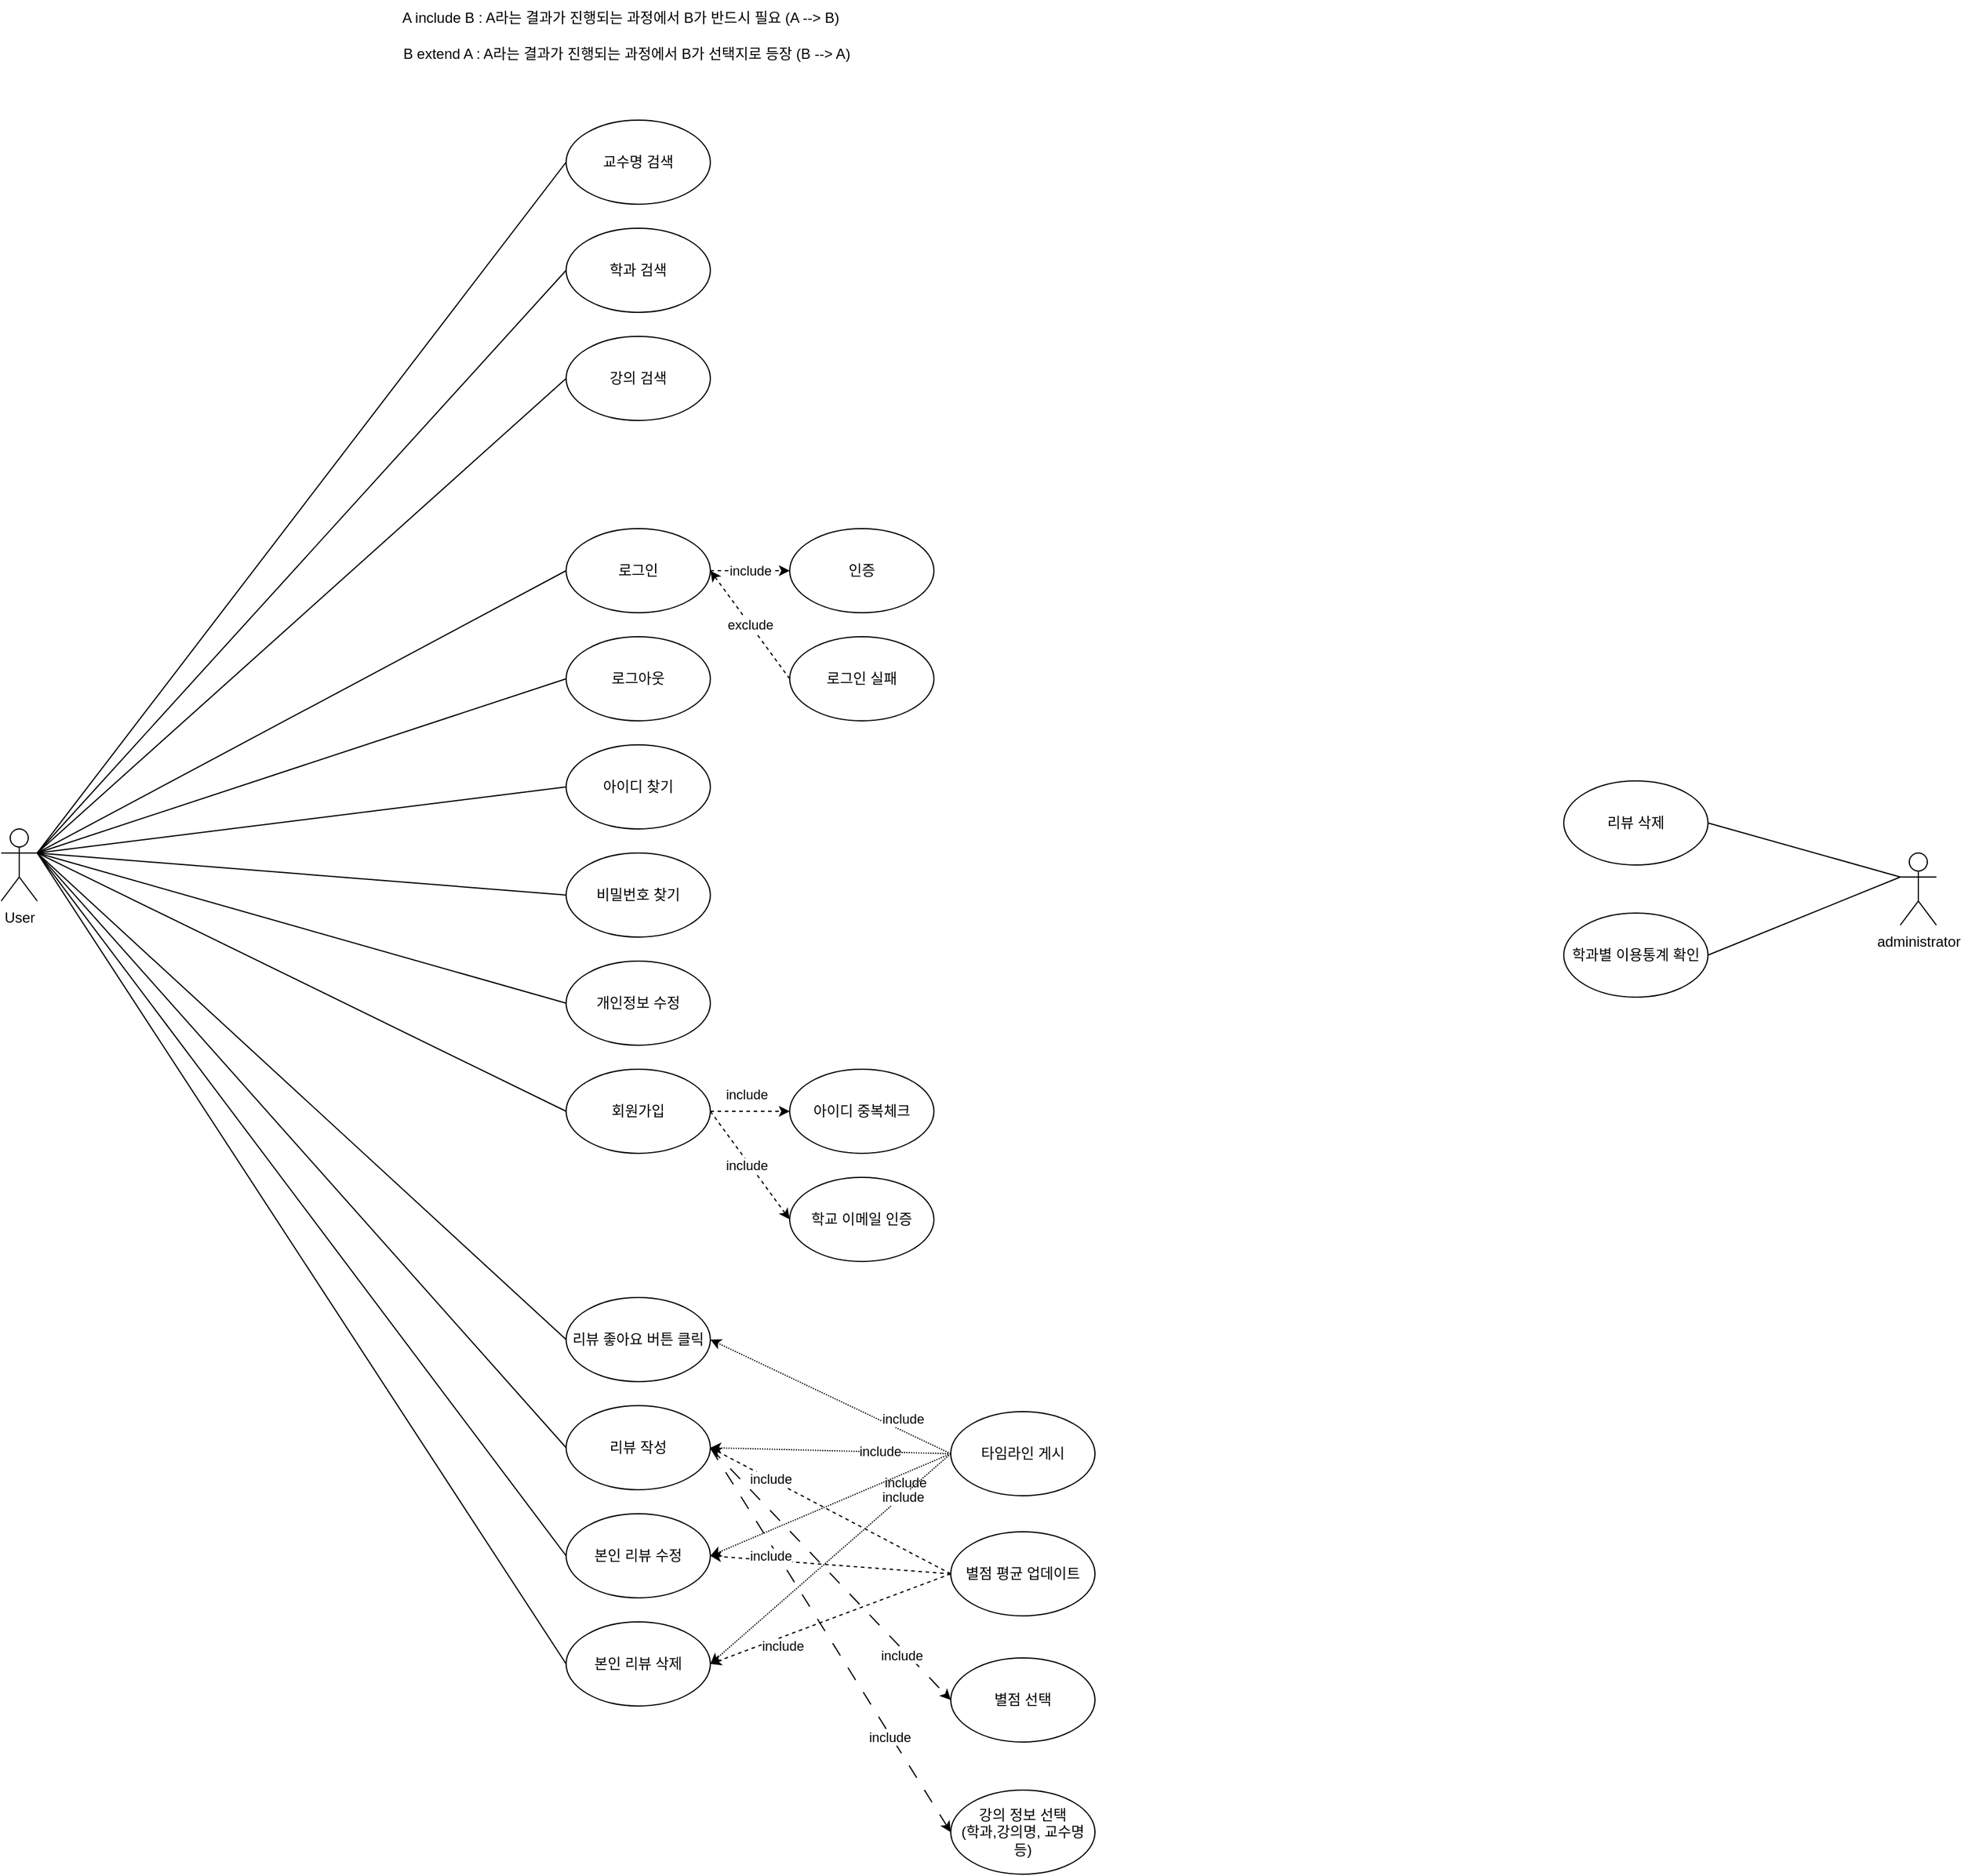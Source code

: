 <mxfile version="21.6.6" type="github">
  <diagram name="페이지-1" id="DwoH7edTf4HsuU-eGd33">
    <mxGraphModel dx="2735" dy="1284" grid="1" gridSize="10" guides="1" tooltips="1" connect="1" arrows="1" fold="1" page="1" pageScale="1" pageWidth="827" pageHeight="1169" math="0" shadow="0">
      <root>
        <mxCell id="0" />
        <mxCell id="1" parent="0" />
        <mxCell id="8_uEdGlW4i0jT_Yr1RCu-55" style="rounded=0;orthogonalLoop=1;jettySize=auto;html=1;exitX=1;exitY=0.333;exitDx=0;exitDy=0;exitPerimeter=0;entryX=0;entryY=0.5;entryDx=0;entryDy=0;endArrow=none;endFill=0;" edge="1" parent="1" source="8_uEdGlW4i0jT_Yr1RCu-2" target="8_uEdGlW4i0jT_Yr1RCu-13">
          <mxGeometry relative="1" as="geometry" />
        </mxCell>
        <mxCell id="8_uEdGlW4i0jT_Yr1RCu-56" style="rounded=0;orthogonalLoop=1;jettySize=auto;html=1;exitX=1;exitY=0.333;exitDx=0;exitDy=0;exitPerimeter=0;entryX=0;entryY=0.5;entryDx=0;entryDy=0;endArrow=none;endFill=0;" edge="1" parent="1" source="8_uEdGlW4i0jT_Yr1RCu-2" target="8_uEdGlW4i0jT_Yr1RCu-4">
          <mxGeometry relative="1" as="geometry" />
        </mxCell>
        <mxCell id="8_uEdGlW4i0jT_Yr1RCu-57" style="rounded=0;orthogonalLoop=1;jettySize=auto;html=1;exitX=1;exitY=0.333;exitDx=0;exitDy=0;exitPerimeter=0;entryX=0;entryY=0.5;entryDx=0;entryDy=0;endArrow=none;endFill=0;" edge="1" parent="1" source="8_uEdGlW4i0jT_Yr1RCu-2" target="8_uEdGlW4i0jT_Yr1RCu-12">
          <mxGeometry relative="1" as="geometry" />
        </mxCell>
        <mxCell id="8_uEdGlW4i0jT_Yr1RCu-58" style="rounded=0;orthogonalLoop=1;jettySize=auto;html=1;exitX=1;exitY=0.333;exitDx=0;exitDy=0;exitPerimeter=0;entryX=0;entryY=0.5;entryDx=0;entryDy=0;endArrow=none;endFill=0;" edge="1" parent="1" source="8_uEdGlW4i0jT_Yr1RCu-2" target="8_uEdGlW4i0jT_Yr1RCu-5">
          <mxGeometry relative="1" as="geometry" />
        </mxCell>
        <mxCell id="8_uEdGlW4i0jT_Yr1RCu-59" style="rounded=0;orthogonalLoop=1;jettySize=auto;html=1;exitX=1;exitY=0.333;exitDx=0;exitDy=0;exitPerimeter=0;entryX=0;entryY=0.5;entryDx=0;entryDy=0;endArrow=none;endFill=0;" edge="1" parent="1" source="8_uEdGlW4i0jT_Yr1RCu-2" target="8_uEdGlW4i0jT_Yr1RCu-6">
          <mxGeometry relative="1" as="geometry" />
        </mxCell>
        <mxCell id="8_uEdGlW4i0jT_Yr1RCu-60" style="rounded=0;orthogonalLoop=1;jettySize=auto;html=1;exitX=1;exitY=0.333;exitDx=0;exitDy=0;exitPerimeter=0;entryX=0;entryY=0.5;entryDx=0;entryDy=0;endArrow=none;endFill=0;" edge="1" parent="1" source="8_uEdGlW4i0jT_Yr1RCu-2" target="8_uEdGlW4i0jT_Yr1RCu-7">
          <mxGeometry relative="1" as="geometry" />
        </mxCell>
        <mxCell id="8_uEdGlW4i0jT_Yr1RCu-61" style="rounded=0;orthogonalLoop=1;jettySize=auto;html=1;exitX=1;exitY=0.333;exitDx=0;exitDy=0;exitPerimeter=0;entryX=0;entryY=0.5;entryDx=0;entryDy=0;endArrow=none;endFill=0;" edge="1" parent="1" source="8_uEdGlW4i0jT_Yr1RCu-2" target="8_uEdGlW4i0jT_Yr1RCu-8">
          <mxGeometry relative="1" as="geometry" />
        </mxCell>
        <mxCell id="8_uEdGlW4i0jT_Yr1RCu-62" style="rounded=0;orthogonalLoop=1;jettySize=auto;html=1;exitX=1;exitY=0.333;exitDx=0;exitDy=0;exitPerimeter=0;entryX=0;entryY=0.5;entryDx=0;entryDy=0;endArrow=none;endFill=0;" edge="1" parent="1" source="8_uEdGlW4i0jT_Yr1RCu-2" target="8_uEdGlW4i0jT_Yr1RCu-9">
          <mxGeometry relative="1" as="geometry" />
        </mxCell>
        <mxCell id="8_uEdGlW4i0jT_Yr1RCu-63" style="rounded=0;orthogonalLoop=1;jettySize=auto;html=1;exitX=1;exitY=0.333;exitDx=0;exitDy=0;exitPerimeter=0;entryX=0;entryY=0.5;entryDx=0;entryDy=0;endArrow=none;endFill=0;" edge="1" parent="1" source="8_uEdGlW4i0jT_Yr1RCu-2" target="8_uEdGlW4i0jT_Yr1RCu-10">
          <mxGeometry relative="1" as="geometry" />
        </mxCell>
        <mxCell id="8_uEdGlW4i0jT_Yr1RCu-64" style="rounded=0;orthogonalLoop=1;jettySize=auto;html=1;exitX=1;exitY=0.333;exitDx=0;exitDy=0;exitPerimeter=0;entryX=0;entryY=0.5;entryDx=0;entryDy=0;endArrow=none;endFill=0;" edge="1" parent="1" source="8_uEdGlW4i0jT_Yr1RCu-2" target="8_uEdGlW4i0jT_Yr1RCu-42">
          <mxGeometry relative="1" as="geometry" />
        </mxCell>
        <mxCell id="8_uEdGlW4i0jT_Yr1RCu-65" style="rounded=0;orthogonalLoop=1;jettySize=auto;html=1;exitX=1;exitY=0.333;exitDx=0;exitDy=0;exitPerimeter=0;entryX=0;entryY=0.5;entryDx=0;entryDy=0;endArrow=none;endFill=0;" edge="1" parent="1" source="8_uEdGlW4i0jT_Yr1RCu-2" target="8_uEdGlW4i0jT_Yr1RCu-18">
          <mxGeometry relative="1" as="geometry" />
        </mxCell>
        <mxCell id="8_uEdGlW4i0jT_Yr1RCu-66" style="rounded=0;orthogonalLoop=1;jettySize=auto;html=1;exitX=1;exitY=0.333;exitDx=0;exitDy=0;exitPerimeter=0;entryX=0;entryY=0.5;entryDx=0;entryDy=0;endArrow=none;endFill=0;" edge="1" parent="1" source="8_uEdGlW4i0jT_Yr1RCu-2" target="8_uEdGlW4i0jT_Yr1RCu-31">
          <mxGeometry relative="1" as="geometry" />
        </mxCell>
        <mxCell id="8_uEdGlW4i0jT_Yr1RCu-67" style="rounded=0;orthogonalLoop=1;jettySize=auto;html=1;exitX=1;exitY=0.333;exitDx=0;exitDy=0;exitPerimeter=0;entryX=0;entryY=0.5;entryDx=0;entryDy=0;endArrow=none;endFill=0;" edge="1" parent="1" source="8_uEdGlW4i0jT_Yr1RCu-2" target="8_uEdGlW4i0jT_Yr1RCu-32">
          <mxGeometry relative="1" as="geometry" />
        </mxCell>
        <mxCell id="8_uEdGlW4i0jT_Yr1RCu-2" value="User" style="shape=umlActor;verticalLabelPosition=bottom;verticalAlign=top;html=1;outlineConnect=0;" vertex="1" parent="1">
          <mxGeometry x="-280" y="690" width="30" height="60" as="geometry" />
        </mxCell>
        <mxCell id="8_uEdGlW4i0jT_Yr1RCu-4" value="학과 검색" style="ellipse;whiteSpace=wrap;html=1;" vertex="1" parent="1">
          <mxGeometry x="190" y="190" width="120" height="70" as="geometry" />
        </mxCell>
        <mxCell id="8_uEdGlW4i0jT_Yr1RCu-27" value="include" style="edgeStyle=orthogonalEdgeStyle;rounded=0;orthogonalLoop=1;jettySize=auto;html=1;exitX=1;exitY=0.5;exitDx=0;exitDy=0;entryX=0;entryY=0.5;entryDx=0;entryDy=0;dashed=1;" edge="1" parent="1" source="8_uEdGlW4i0jT_Yr1RCu-5" target="8_uEdGlW4i0jT_Yr1RCu-26">
          <mxGeometry relative="1" as="geometry" />
        </mxCell>
        <mxCell id="8_uEdGlW4i0jT_Yr1RCu-29" value="exclude" style="rounded=0;orthogonalLoop=1;jettySize=auto;html=1;entryX=1;entryY=0.5;entryDx=0;entryDy=0;dashed=1;exitX=0;exitY=0.5;exitDx=0;exitDy=0;" edge="1" parent="1" source="8_uEdGlW4i0jT_Yr1RCu-28" target="8_uEdGlW4i0jT_Yr1RCu-5">
          <mxGeometry relative="1" as="geometry">
            <mxPoint x="373.5" y="580" as="sourcePoint" />
            <mxPoint x="309.5" y="510" as="targetPoint" />
          </mxGeometry>
        </mxCell>
        <mxCell id="8_uEdGlW4i0jT_Yr1RCu-5" value="로그인" style="ellipse;whiteSpace=wrap;html=1;" vertex="1" parent="1">
          <mxGeometry x="190" y="440" width="120" height="70" as="geometry" />
        </mxCell>
        <mxCell id="8_uEdGlW4i0jT_Yr1RCu-6" value="로그아웃" style="ellipse;whiteSpace=wrap;html=1;" vertex="1" parent="1">
          <mxGeometry x="190" y="530" width="120" height="70" as="geometry" />
        </mxCell>
        <mxCell id="8_uEdGlW4i0jT_Yr1RCu-7" value="아이디 찾기" style="ellipse;whiteSpace=wrap;html=1;" vertex="1" parent="1">
          <mxGeometry x="190" y="620" width="120" height="70" as="geometry" />
        </mxCell>
        <mxCell id="8_uEdGlW4i0jT_Yr1RCu-8" value="비밀번호 찾기" style="ellipse;whiteSpace=wrap;html=1;" vertex="1" parent="1">
          <mxGeometry x="190" y="710" width="120" height="70" as="geometry" />
        </mxCell>
        <mxCell id="8_uEdGlW4i0jT_Yr1RCu-9" value="개인정보 수정" style="ellipse;whiteSpace=wrap;html=1;" vertex="1" parent="1">
          <mxGeometry x="190" y="800" width="120" height="70" as="geometry" />
        </mxCell>
        <mxCell id="8_uEdGlW4i0jT_Yr1RCu-15" style="edgeStyle=orthogonalEdgeStyle;rounded=0;orthogonalLoop=1;jettySize=auto;html=1;exitX=1;exitY=0.5;exitDx=0;exitDy=0;dashed=1;" edge="1" parent="1" source="8_uEdGlW4i0jT_Yr1RCu-10">
          <mxGeometry relative="1" as="geometry">
            <mxPoint x="376" y="925" as="targetPoint" />
          </mxGeometry>
        </mxCell>
        <mxCell id="8_uEdGlW4i0jT_Yr1RCu-16" value="include" style="edgeLabel;html=1;align=center;verticalAlign=middle;resizable=0;points=[];" vertex="1" connectable="0" parent="8_uEdGlW4i0jT_Yr1RCu-15">
          <mxGeometry x="0.111" y="-1" relative="1" as="geometry">
            <mxPoint x="-7" y="-16" as="offset" />
          </mxGeometry>
        </mxCell>
        <mxCell id="8_uEdGlW4i0jT_Yr1RCu-69" style="rounded=0;orthogonalLoop=1;jettySize=auto;html=1;exitX=1;exitY=0.5;exitDx=0;exitDy=0;entryX=0;entryY=0.5;entryDx=0;entryDy=0;dashed=1;" edge="1" parent="1" source="8_uEdGlW4i0jT_Yr1RCu-10" target="8_uEdGlW4i0jT_Yr1RCu-68">
          <mxGeometry relative="1" as="geometry" />
        </mxCell>
        <mxCell id="8_uEdGlW4i0jT_Yr1RCu-70" value="include" style="edgeLabel;html=1;align=center;verticalAlign=middle;resizable=0;points=[];" vertex="1" connectable="0" parent="8_uEdGlW4i0jT_Yr1RCu-69">
          <mxGeometry x="-0.045" y="-2" relative="1" as="geometry">
            <mxPoint as="offset" />
          </mxGeometry>
        </mxCell>
        <mxCell id="8_uEdGlW4i0jT_Yr1RCu-10" value="회원가입" style="ellipse;whiteSpace=wrap;html=1;" vertex="1" parent="1">
          <mxGeometry x="190" y="890" width="120" height="70" as="geometry" />
        </mxCell>
        <mxCell id="8_uEdGlW4i0jT_Yr1RCu-11" value="아이디 중복체크" style="ellipse;whiteSpace=wrap;html=1;" vertex="1" parent="1">
          <mxGeometry x="376" y="890" width="120" height="70" as="geometry" />
        </mxCell>
        <mxCell id="8_uEdGlW4i0jT_Yr1RCu-12" value="강의 검색" style="ellipse;whiteSpace=wrap;html=1;" vertex="1" parent="1">
          <mxGeometry x="190" y="280" width="120" height="70" as="geometry" />
        </mxCell>
        <mxCell id="8_uEdGlW4i0jT_Yr1RCu-13" value="교수명 검색" style="ellipse;whiteSpace=wrap;html=1;" vertex="1" parent="1">
          <mxGeometry x="190" y="100" width="120" height="70" as="geometry" />
        </mxCell>
        <mxCell id="8_uEdGlW4i0jT_Yr1RCu-23" style="rounded=0;orthogonalLoop=1;jettySize=auto;html=1;exitX=0;exitY=0.5;exitDx=0;exitDy=0;dashed=1;entryX=1;entryY=0.5;entryDx=0;entryDy=0;" edge="1" parent="1" source="8_uEdGlW4i0jT_Yr1RCu-22" target="8_uEdGlW4i0jT_Yr1RCu-18">
          <mxGeometry relative="1" as="geometry">
            <mxPoint x="90" y="1310" as="targetPoint" />
          </mxGeometry>
        </mxCell>
        <mxCell id="8_uEdGlW4i0jT_Yr1RCu-25" value="include" style="edgeLabel;html=1;align=center;verticalAlign=middle;resizable=0;points=[];" vertex="1" connectable="0" parent="8_uEdGlW4i0jT_Yr1RCu-23">
          <mxGeometry x="0.594" relative="1" as="geometry">
            <mxPoint x="9" y="4" as="offset" />
          </mxGeometry>
        </mxCell>
        <mxCell id="8_uEdGlW4i0jT_Yr1RCu-38" style="rounded=0;orthogonalLoop=1;jettySize=auto;html=1;dashed=1;dashPattern=1 1;entryX=1;entryY=0.5;entryDx=0;entryDy=0;exitX=0;exitY=0.5;exitDx=0;exitDy=0;" edge="1" parent="1" source="8_uEdGlW4i0jT_Yr1RCu-19" target="8_uEdGlW4i0jT_Yr1RCu-18">
          <mxGeometry relative="1" as="geometry">
            <mxPoint x="330" y="1170" as="targetPoint" />
            <mxPoint x="440" y="1180" as="sourcePoint" />
          </mxGeometry>
        </mxCell>
        <mxCell id="8_uEdGlW4i0jT_Yr1RCu-39" value="include" style="edgeLabel;html=1;align=center;verticalAlign=middle;resizable=0;points=[];" vertex="1" connectable="0" parent="8_uEdGlW4i0jT_Yr1RCu-38">
          <mxGeometry x="0.127" y="1" relative="1" as="geometry">
            <mxPoint x="53" as="offset" />
          </mxGeometry>
        </mxCell>
        <mxCell id="8_uEdGlW4i0jT_Yr1RCu-50" style="rounded=0;orthogonalLoop=1;jettySize=auto;html=1;exitX=1;exitY=0.5;exitDx=0;exitDy=0;entryX=0;entryY=0.5;entryDx=0;entryDy=0;dashed=1;dashPattern=12 12;" edge="1" parent="1" source="8_uEdGlW4i0jT_Yr1RCu-18" target="8_uEdGlW4i0jT_Yr1RCu-47">
          <mxGeometry relative="1" as="geometry" />
        </mxCell>
        <mxCell id="8_uEdGlW4i0jT_Yr1RCu-51" value="include" style="edgeLabel;html=1;align=center;verticalAlign=middle;resizable=0;points=[];" vertex="1" connectable="0" parent="8_uEdGlW4i0jT_Yr1RCu-50">
          <mxGeometry x="0.614" y="-3" relative="1" as="geometry">
            <mxPoint y="1" as="offset" />
          </mxGeometry>
        </mxCell>
        <mxCell id="8_uEdGlW4i0jT_Yr1RCu-53" style="rounded=0;orthogonalLoop=1;jettySize=auto;html=1;exitX=1;exitY=0.5;exitDx=0;exitDy=0;entryX=0;entryY=0.5;entryDx=0;entryDy=0;dashed=1;dashPattern=12 12;" edge="1" parent="1" source="8_uEdGlW4i0jT_Yr1RCu-18" target="8_uEdGlW4i0jT_Yr1RCu-52">
          <mxGeometry relative="1" as="geometry" />
        </mxCell>
        <mxCell id="8_uEdGlW4i0jT_Yr1RCu-54" value="include" style="edgeLabel;html=1;align=center;verticalAlign=middle;resizable=0;points=[];" vertex="1" connectable="0" parent="8_uEdGlW4i0jT_Yr1RCu-53">
          <mxGeometry x="0.5" y="-2" relative="1" as="geometry">
            <mxPoint as="offset" />
          </mxGeometry>
        </mxCell>
        <mxCell id="8_uEdGlW4i0jT_Yr1RCu-18" value="리뷰 작성" style="ellipse;whiteSpace=wrap;html=1;" vertex="1" parent="1">
          <mxGeometry x="190" y="1170" width="120" height="70" as="geometry" />
        </mxCell>
        <mxCell id="8_uEdGlW4i0jT_Yr1RCu-19" value="타임라인 게시" style="ellipse;whiteSpace=wrap;html=1;" vertex="1" parent="1">
          <mxGeometry x="510" y="1175" width="120" height="70" as="geometry" />
        </mxCell>
        <mxCell id="8_uEdGlW4i0jT_Yr1RCu-22" value="별점 평균 업데이트" style="ellipse;whiteSpace=wrap;html=1;" vertex="1" parent="1">
          <mxGeometry x="510" y="1275" width="120" height="70" as="geometry" />
        </mxCell>
        <mxCell id="8_uEdGlW4i0jT_Yr1RCu-26" value="인증" style="ellipse;whiteSpace=wrap;html=1;" vertex="1" parent="1">
          <mxGeometry x="376" y="440" width="120" height="70" as="geometry" />
        </mxCell>
        <mxCell id="8_uEdGlW4i0jT_Yr1RCu-28" value="로그인 실패" style="ellipse;whiteSpace=wrap;html=1;" vertex="1" parent="1">
          <mxGeometry x="376" y="530" width="120" height="70" as="geometry" />
        </mxCell>
        <mxCell id="8_uEdGlW4i0jT_Yr1RCu-33" style="rounded=0;orthogonalLoop=1;jettySize=auto;html=1;dashed=1;entryX=1;entryY=0.5;entryDx=0;entryDy=0;exitX=0;exitY=0.5;exitDx=0;exitDy=0;" edge="1" parent="1" source="8_uEdGlW4i0jT_Yr1RCu-22" target="8_uEdGlW4i0jT_Yr1RCu-31">
          <mxGeometry relative="1" as="geometry">
            <mxPoint x="510" y="1440" as="sourcePoint" />
          </mxGeometry>
        </mxCell>
        <mxCell id="8_uEdGlW4i0jT_Yr1RCu-35" value="include" style="edgeLabel;html=1;align=center;verticalAlign=middle;resizable=0;points=[];" vertex="1" connectable="0" parent="8_uEdGlW4i0jT_Yr1RCu-33">
          <mxGeometry x="-0.111" y="1" relative="1" as="geometry">
            <mxPoint x="51" y="-71" as="offset" />
          </mxGeometry>
        </mxCell>
        <mxCell id="8_uEdGlW4i0jT_Yr1RCu-37" style="rounded=0;orthogonalLoop=1;jettySize=auto;html=1;dashed=1;dashPattern=1 1;entryX=1;entryY=0.5;entryDx=0;entryDy=0;exitX=0;exitY=0.5;exitDx=0;exitDy=0;" edge="1" parent="1" source="8_uEdGlW4i0jT_Yr1RCu-19" target="8_uEdGlW4i0jT_Yr1RCu-31">
          <mxGeometry relative="1" as="geometry">
            <mxPoint x="330" y="1260" as="targetPoint" />
            <mxPoint x="420" y="1220" as="sourcePoint" />
          </mxGeometry>
        </mxCell>
        <mxCell id="8_uEdGlW4i0jT_Yr1RCu-40" value="include" style="edgeLabel;html=1;align=center;verticalAlign=middle;resizable=0;points=[];" vertex="1" connectable="0" parent="8_uEdGlW4i0jT_Yr1RCu-37">
          <mxGeometry x="0.523" y="-3" relative="1" as="geometry">
            <mxPoint x="3" y="23" as="offset" />
          </mxGeometry>
        </mxCell>
        <mxCell id="8_uEdGlW4i0jT_Yr1RCu-31" value="본인 리뷰 수정" style="ellipse;whiteSpace=wrap;html=1;" vertex="1" parent="1">
          <mxGeometry x="190" y="1260" width="120" height="70" as="geometry" />
        </mxCell>
        <mxCell id="8_uEdGlW4i0jT_Yr1RCu-34" value="include" style="rounded=0;orthogonalLoop=1;jettySize=auto;html=1;entryX=1;entryY=0.5;entryDx=0;entryDy=0;dashed=1;exitX=0;exitY=0.5;exitDx=0;exitDy=0;" edge="1" parent="1" source="8_uEdGlW4i0jT_Yr1RCu-22" target="8_uEdGlW4i0jT_Yr1RCu-32">
          <mxGeometry x="0.425" y="7" relative="1" as="geometry">
            <mxPoint x="530" y="1400" as="sourcePoint" />
            <mxPoint x="400" y="1295" as="targetPoint" />
            <mxPoint as="offset" />
          </mxGeometry>
        </mxCell>
        <mxCell id="8_uEdGlW4i0jT_Yr1RCu-36" style="rounded=0;orthogonalLoop=1;jettySize=auto;html=1;exitX=0;exitY=0.5;exitDx=0;exitDy=0;dashed=1;dashPattern=1 1;entryX=1;entryY=0.5;entryDx=0;entryDy=0;" edge="1" parent="1" source="8_uEdGlW4i0jT_Yr1RCu-19" target="8_uEdGlW4i0jT_Yr1RCu-32">
          <mxGeometry relative="1" as="geometry">
            <mxPoint x="360" y="1480" as="targetPoint" />
          </mxGeometry>
        </mxCell>
        <mxCell id="8_uEdGlW4i0jT_Yr1RCu-41" value="include" style="edgeLabel;html=1;align=center;verticalAlign=middle;resizable=0;points=[];" vertex="1" connectable="0" parent="8_uEdGlW4i0jT_Yr1RCu-36">
          <mxGeometry x="0.602" y="-4" relative="1" as="geometry">
            <mxPoint x="123" y="-102" as="offset" />
          </mxGeometry>
        </mxCell>
        <mxCell id="8_uEdGlW4i0jT_Yr1RCu-32" value="본인 리뷰 삭제" style="ellipse;whiteSpace=wrap;html=1;" vertex="1" parent="1">
          <mxGeometry x="190" y="1350" width="120" height="70" as="geometry" />
        </mxCell>
        <mxCell id="8_uEdGlW4i0jT_Yr1RCu-43" style="rounded=0;orthogonalLoop=1;jettySize=auto;html=1;dashed=1;dashPattern=1 1;entryX=1;entryY=0.5;entryDx=0;entryDy=0;exitX=0;exitY=0.5;exitDx=0;exitDy=0;" edge="1" parent="1" source="8_uEdGlW4i0jT_Yr1RCu-19" target="8_uEdGlW4i0jT_Yr1RCu-42">
          <mxGeometry relative="1" as="geometry">
            <mxPoint x="470" y="1160" as="sourcePoint" />
            <mxPoint x="330" y="1160" as="targetPoint" />
          </mxGeometry>
        </mxCell>
        <mxCell id="8_uEdGlW4i0jT_Yr1RCu-44" value="include" style="edgeLabel;html=1;align=center;verticalAlign=middle;resizable=0;points=[];" vertex="1" connectable="0" parent="8_uEdGlW4i0jT_Yr1RCu-43">
          <mxGeometry x="0.206" y="2" relative="1" as="geometry">
            <mxPoint x="81" y="26" as="offset" />
          </mxGeometry>
        </mxCell>
        <mxCell id="8_uEdGlW4i0jT_Yr1RCu-42" value="리뷰 좋아요 버튼 클릭" style="ellipse;whiteSpace=wrap;html=1;" vertex="1" parent="1">
          <mxGeometry x="190" y="1080" width="120" height="70" as="geometry" />
        </mxCell>
        <mxCell id="8_uEdGlW4i0jT_Yr1RCu-45" value="A include B : A라는 결과가 진행되는 과정에서 B가 반드시 필요 (A --&amp;gt; B)" style="text;html=1;align=center;verticalAlign=middle;resizable=0;points=[];autosize=1;strokeColor=none;fillColor=none;" vertex="1" parent="1">
          <mxGeometry x="50" width="370" height="30" as="geometry" />
        </mxCell>
        <mxCell id="8_uEdGlW4i0jT_Yr1RCu-46" value="B extend A : A라는 결과가 진행되는 과정에서 B가 선택지로 등장 (B --&amp;gt; A)" style="text;html=1;align=center;verticalAlign=middle;resizable=0;points=[];autosize=1;strokeColor=none;fillColor=none;" vertex="1" parent="1">
          <mxGeometry x="50" y="30" width="380" height="30" as="geometry" />
        </mxCell>
        <mxCell id="8_uEdGlW4i0jT_Yr1RCu-47" value="별점 선택" style="ellipse;whiteSpace=wrap;html=1;" vertex="1" parent="1">
          <mxGeometry x="510" y="1380" width="120" height="70" as="geometry" />
        </mxCell>
        <mxCell id="8_uEdGlW4i0jT_Yr1RCu-52" value="강의 정보 선택&lt;br&gt;(학과,강의명, 교수명 등)" style="ellipse;whiteSpace=wrap;html=1;" vertex="1" parent="1">
          <mxGeometry x="510" y="1490" width="120" height="70" as="geometry" />
        </mxCell>
        <mxCell id="8_uEdGlW4i0jT_Yr1RCu-68" value="학교 이메일 인증" style="ellipse;whiteSpace=wrap;html=1;" vertex="1" parent="1">
          <mxGeometry x="376" y="980" width="120" height="70" as="geometry" />
        </mxCell>
        <mxCell id="8_uEdGlW4i0jT_Yr1RCu-75" style="rounded=0;orthogonalLoop=1;jettySize=auto;html=1;exitX=0;exitY=0.333;exitDx=0;exitDy=0;exitPerimeter=0;entryX=1;entryY=0.5;entryDx=0;entryDy=0;endArrow=none;endFill=0;" edge="1" parent="1" source="8_uEdGlW4i0jT_Yr1RCu-71" target="8_uEdGlW4i0jT_Yr1RCu-73">
          <mxGeometry relative="1" as="geometry" />
        </mxCell>
        <mxCell id="8_uEdGlW4i0jT_Yr1RCu-76" style="rounded=0;orthogonalLoop=1;jettySize=auto;html=1;exitX=0;exitY=0.333;exitDx=0;exitDy=0;exitPerimeter=0;entryX=1;entryY=0.5;entryDx=0;entryDy=0;endArrow=none;endFill=0;" edge="1" parent="1" source="8_uEdGlW4i0jT_Yr1RCu-71" target="8_uEdGlW4i0jT_Yr1RCu-74">
          <mxGeometry relative="1" as="geometry" />
        </mxCell>
        <mxCell id="8_uEdGlW4i0jT_Yr1RCu-71" value="administrator" style="shape=umlActor;verticalLabelPosition=bottom;verticalAlign=top;html=1;outlineConnect=0;" vertex="1" parent="1">
          <mxGeometry x="1300" y="710" width="30" height="60" as="geometry" />
        </mxCell>
        <mxCell id="8_uEdGlW4i0jT_Yr1RCu-73" value="리뷰 삭제" style="ellipse;whiteSpace=wrap;html=1;" vertex="1" parent="1">
          <mxGeometry x="1020" y="650" width="120" height="70" as="geometry" />
        </mxCell>
        <mxCell id="8_uEdGlW4i0jT_Yr1RCu-74" value="학과별 이용통계 확인" style="ellipse;whiteSpace=wrap;html=1;" vertex="1" parent="1">
          <mxGeometry x="1020" y="760" width="120" height="70" as="geometry" />
        </mxCell>
      </root>
    </mxGraphModel>
  </diagram>
</mxfile>

